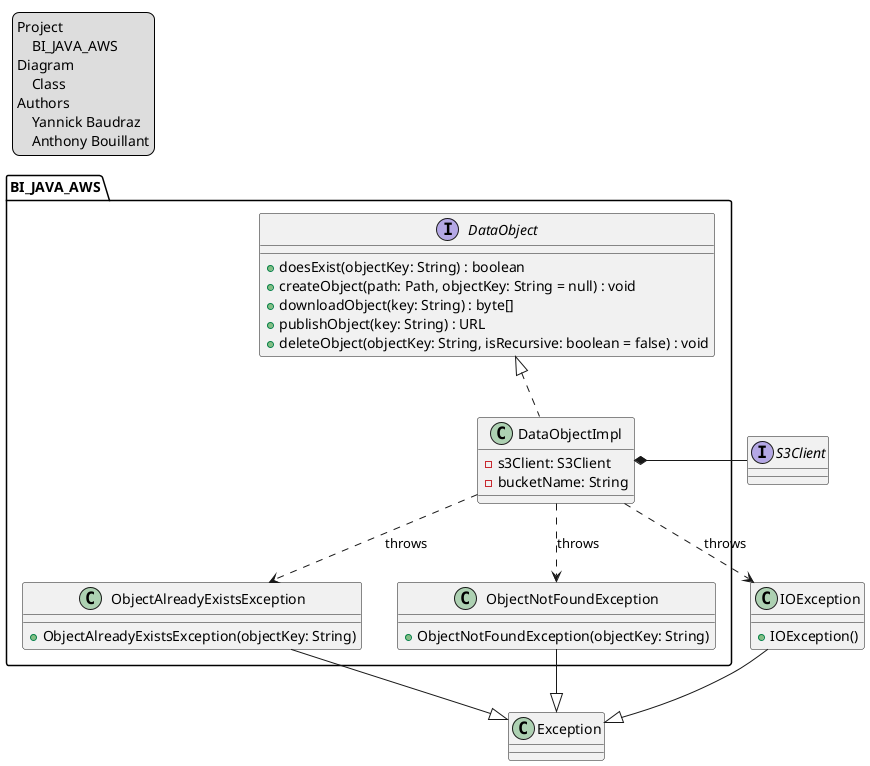 @startuml class_diagram
'https://plantuml.com/class-diagram

legend top left
    Project
        BI_JAVA_AWS
    Diagram
        Class
    Authors
        Yannick Baudraz
        Anthony Bouillant
endlegend

package BI_JAVA_AWS {
    interface DataObject {
        + doesExist(objectKey: String) : boolean
        + createObject(path: Path, objectKey: String = null) : void
        + downloadObject(key: String) : byte[]
        + publishObject(key: String) : URL
        + deleteObject(objectKey: String, isRecursive: boolean = false) : void
    }

    class DataObjectImpl {
        - s3Client: S3Client
        - bucketName: String
    }

    class ObjectAlreadyExistsException {
        + ObjectAlreadyExistsException(objectKey: String)
    }

    class ObjectNotFoundException {
        + ObjectNotFoundException(objectKey: String)
    }
}

class Exception

class IOException {
    + IOException()
}

interface S3Client

DataObject <|.. DataObjectImpl

DataObjectImpl ..> ObjectAlreadyExistsException : throws
DataObjectImpl ..> ObjectNotFoundException : throws
DataObjectImpl ..> IOException : throws

ObjectAlreadyExistsException --|> Exception
ObjectNotFoundException --|> Exception
IOException --|> Exception

DataObjectImpl *- S3Client

@enduml